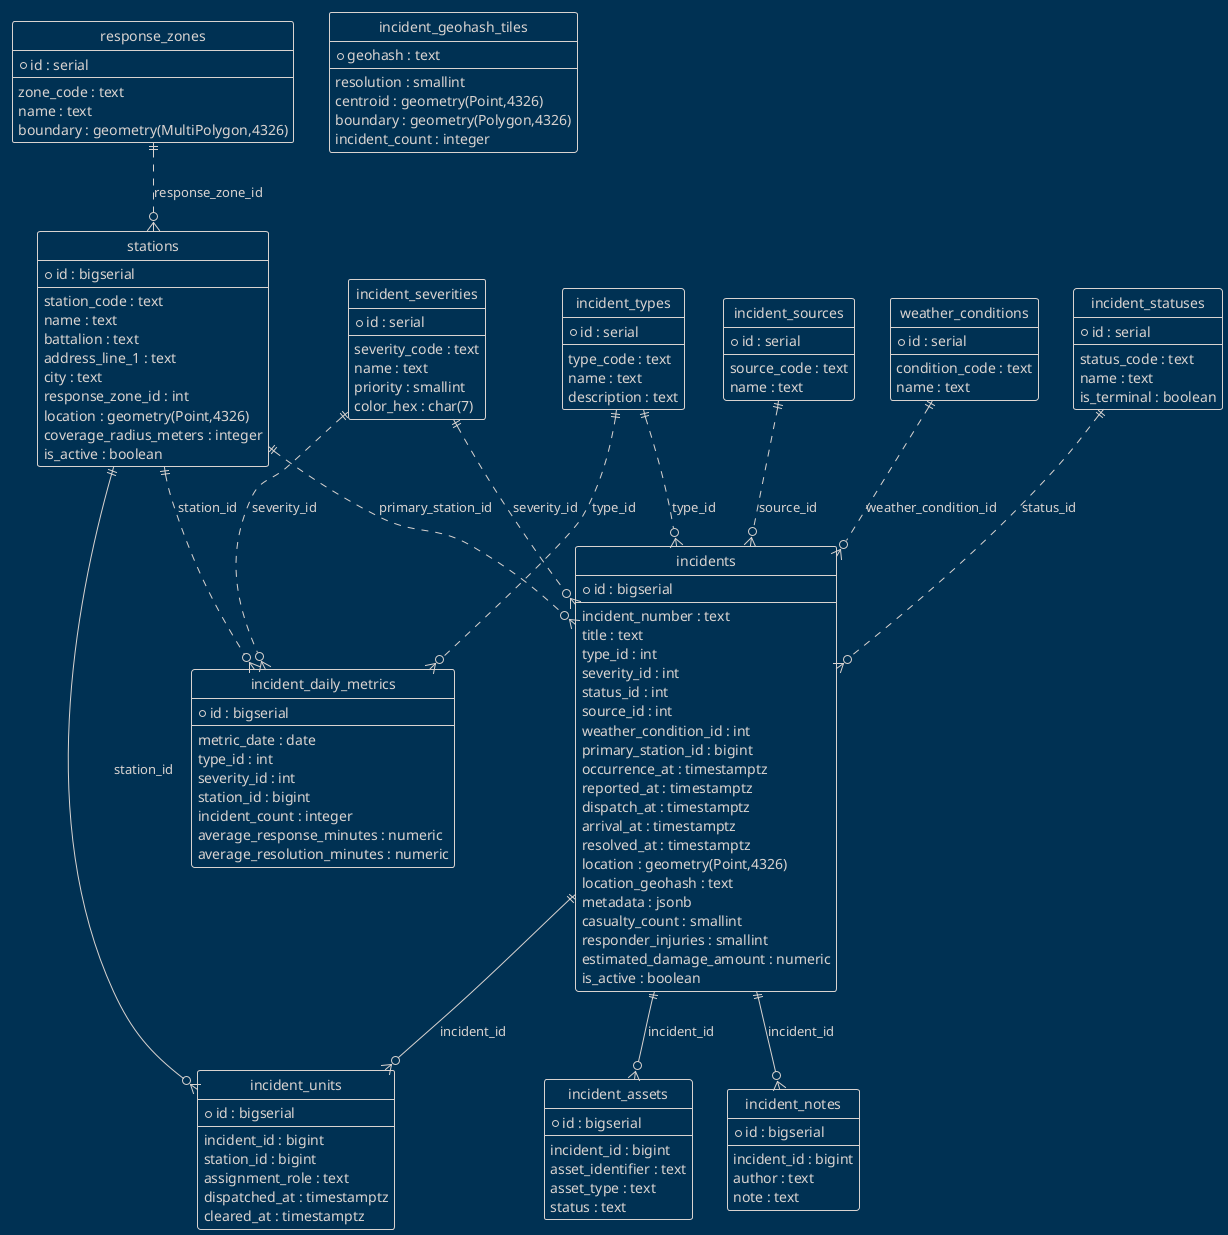 @startuml
!theme blueprint
hide circle
hide methods

entity "incident_types" as incident_types {
  * id : serial
  --
  type_code : text
  name : text
  description : text
}

entity "incident_severities" as incident_severities {
  * id : serial
  --
  severity_code : text
  name : text
  priority : smallint
  color_hex : char(7)
}

entity "incident_statuses" as incident_statuses {
  * id : serial
  --
  status_code : text
  name : text
  is_terminal : boolean
}

entity "incident_sources" as incident_sources {
  * id : serial
  --
  source_code : text
  name : text
}

entity "weather_conditions" as weather_conditions {
  * id : serial
  --
  condition_code : text
  name : text
}

entity "response_zones" as response_zones {
  * id : serial
  --
  zone_code : text
  name : text
  boundary : geometry(MultiPolygon,4326)
}

entity "stations" as stations {
  * id : bigserial
  --
  station_code : text
  name : text
  battalion : text
  address_line_1 : text
  city : text
  response_zone_id : int
  location : geometry(Point,4326)
  coverage_radius_meters : integer
  is_active : boolean
}

entity "incidents" as incidents {
  * id : bigserial
  --
  incident_number : text
  title : text
  type_id : int
  severity_id : int
  status_id : int
  source_id : int
  weather_condition_id : int
  primary_station_id : bigint
  occurrence_at : timestamptz
  reported_at : timestamptz
  dispatch_at : timestamptz
  arrival_at : timestamptz
  resolved_at : timestamptz
  location : geometry(Point,4326)
  location_geohash : text
  metadata : jsonb
  casualty_count : smallint
  responder_injuries : smallint
  estimated_damage_amount : numeric
  is_active : boolean
}

entity "incident_units" as incident_units {
  * id : bigserial
  --
  incident_id : bigint
  station_id : bigint
  assignment_role : text
  dispatched_at : timestamptz
  cleared_at : timestamptz
}

entity "incident_assets" as incident_assets {
  * id : bigserial
  --
  incident_id : bigint
  asset_identifier : text
  asset_type : text
  status : text
}

entity "incident_notes" as incident_notes {
  * id : bigserial
  --
  incident_id : bigint
  author : text
  note : text
}

entity "incident_daily_metrics" as incident_daily_metrics {
  * id : bigserial
  --
  metric_date : date
  type_id : int
  severity_id : int
  station_id : bigint
  incident_count : integer
  average_response_minutes : numeric
  average_resolution_minutes : numeric
}

entity "incident_geohash_tiles" as incident_geohash_tiles {
  * geohash : text
  --
  resolution : smallint
  centroid : geometry(Point,4326)
  boundary : geometry(Polygon,4326)
  incident_count : integer
}

response_zones ||..o{ stations : "response_zone_id"
stations ||..o{ incidents : "primary_station_id"
incident_types ||..o{ incidents : "type_id"
incident_severities ||..o{ incidents : "severity_id"
incident_statuses ||..o{ incidents : "status_id"
incident_sources ||..o{ incidents : "source_id"
weather_conditions ||..o{ incidents : "weather_condition_id"
incidents ||--o{ incident_units : "incident_id"
stations ||--o{ incident_units : "station_id"
incidents ||--o{ incident_assets : "incident_id"
incidents ||--o{ incident_notes : "incident_id"
incident_types ||..o{ incident_daily_metrics : "type_id"
incident_severities ||..o{ incident_daily_metrics : "severity_id"
stations ||..o{ incident_daily_metrics : "station_id"

@enduml
